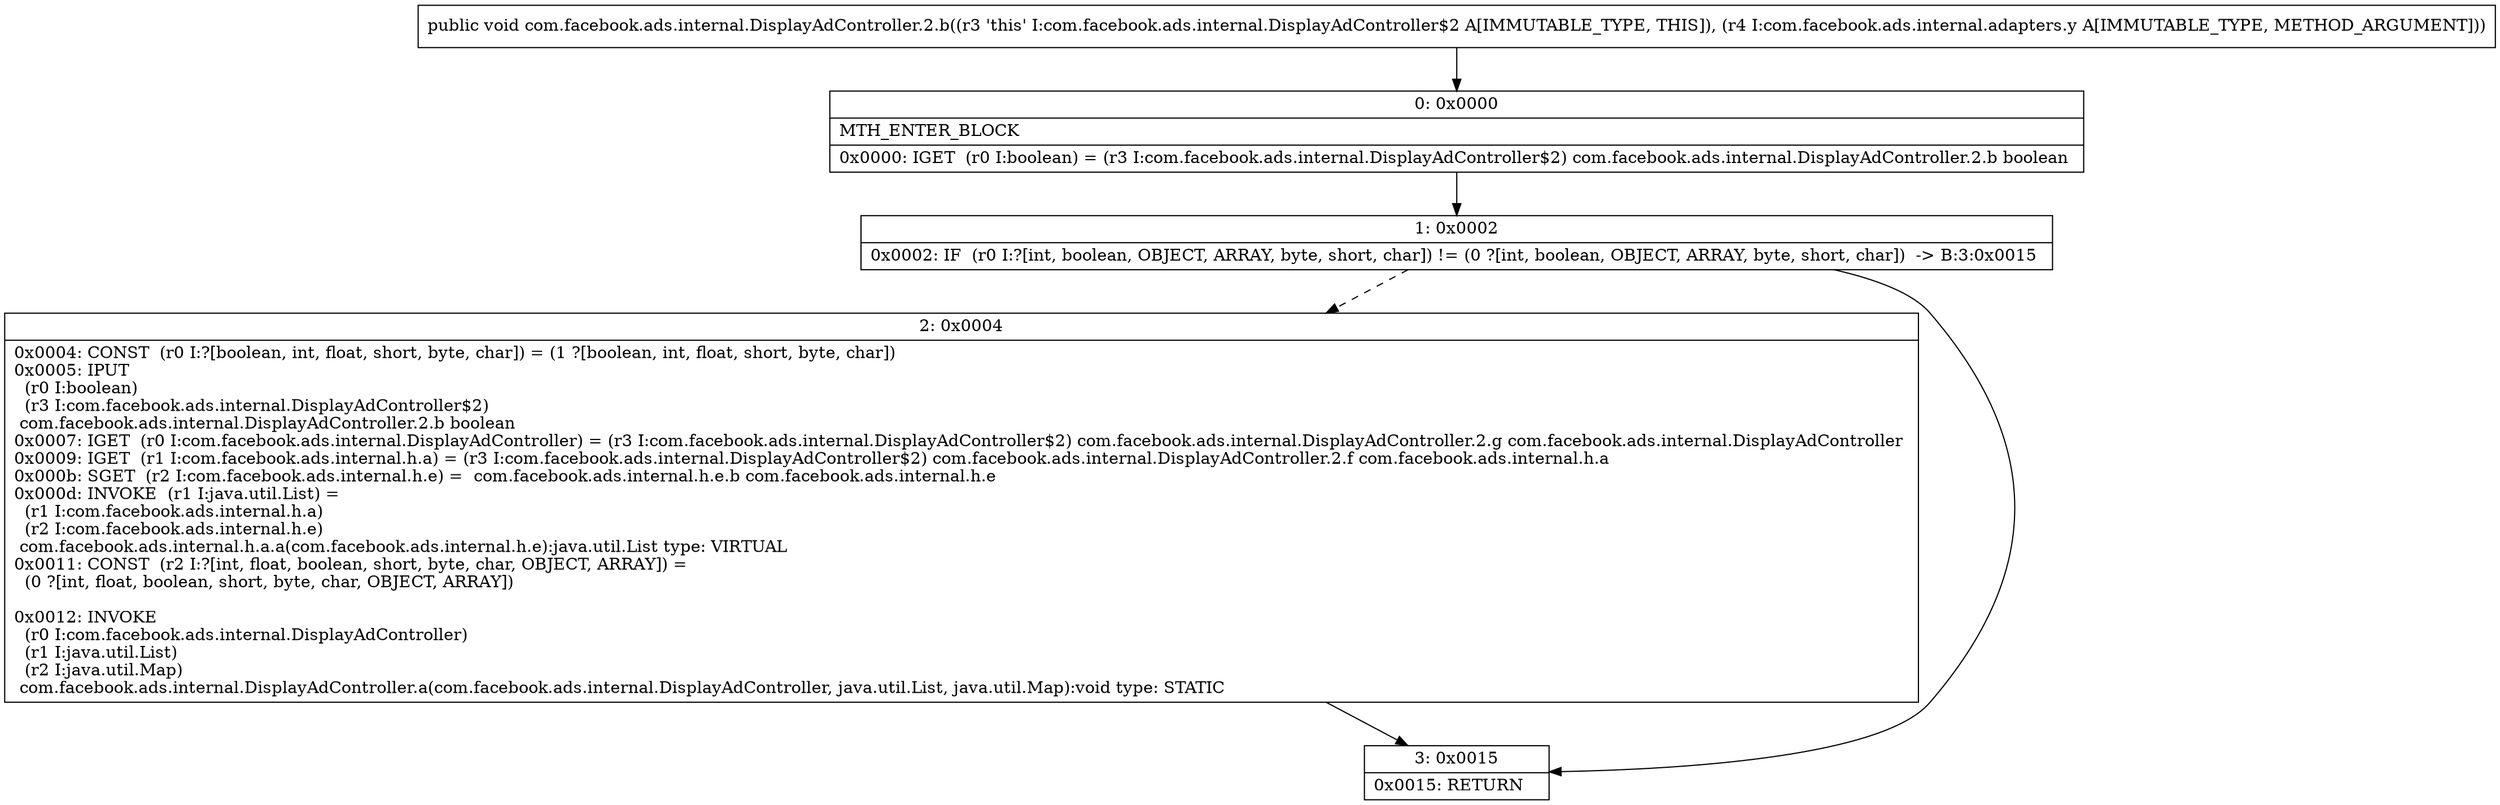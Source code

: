 digraph "CFG forcom.facebook.ads.internal.DisplayAdController.2.b(Lcom\/facebook\/ads\/internal\/adapters\/y;)V" {
Node_0 [shape=record,label="{0\:\ 0x0000|MTH_ENTER_BLOCK\l|0x0000: IGET  (r0 I:boolean) = (r3 I:com.facebook.ads.internal.DisplayAdController$2) com.facebook.ads.internal.DisplayAdController.2.b boolean \l}"];
Node_1 [shape=record,label="{1\:\ 0x0002|0x0002: IF  (r0 I:?[int, boolean, OBJECT, ARRAY, byte, short, char]) != (0 ?[int, boolean, OBJECT, ARRAY, byte, short, char])  \-\> B:3:0x0015 \l}"];
Node_2 [shape=record,label="{2\:\ 0x0004|0x0004: CONST  (r0 I:?[boolean, int, float, short, byte, char]) = (1 ?[boolean, int, float, short, byte, char]) \l0x0005: IPUT  \l  (r0 I:boolean)\l  (r3 I:com.facebook.ads.internal.DisplayAdController$2)\l com.facebook.ads.internal.DisplayAdController.2.b boolean \l0x0007: IGET  (r0 I:com.facebook.ads.internal.DisplayAdController) = (r3 I:com.facebook.ads.internal.DisplayAdController$2) com.facebook.ads.internal.DisplayAdController.2.g com.facebook.ads.internal.DisplayAdController \l0x0009: IGET  (r1 I:com.facebook.ads.internal.h.a) = (r3 I:com.facebook.ads.internal.DisplayAdController$2) com.facebook.ads.internal.DisplayAdController.2.f com.facebook.ads.internal.h.a \l0x000b: SGET  (r2 I:com.facebook.ads.internal.h.e) =  com.facebook.ads.internal.h.e.b com.facebook.ads.internal.h.e \l0x000d: INVOKE  (r1 I:java.util.List) = \l  (r1 I:com.facebook.ads.internal.h.a)\l  (r2 I:com.facebook.ads.internal.h.e)\l com.facebook.ads.internal.h.a.a(com.facebook.ads.internal.h.e):java.util.List type: VIRTUAL \l0x0011: CONST  (r2 I:?[int, float, boolean, short, byte, char, OBJECT, ARRAY]) = \l  (0 ?[int, float, boolean, short, byte, char, OBJECT, ARRAY])\l \l0x0012: INVOKE  \l  (r0 I:com.facebook.ads.internal.DisplayAdController)\l  (r1 I:java.util.List)\l  (r2 I:java.util.Map)\l com.facebook.ads.internal.DisplayAdController.a(com.facebook.ads.internal.DisplayAdController, java.util.List, java.util.Map):void type: STATIC \l}"];
Node_3 [shape=record,label="{3\:\ 0x0015|0x0015: RETURN   \l}"];
MethodNode[shape=record,label="{public void com.facebook.ads.internal.DisplayAdController.2.b((r3 'this' I:com.facebook.ads.internal.DisplayAdController$2 A[IMMUTABLE_TYPE, THIS]), (r4 I:com.facebook.ads.internal.adapters.y A[IMMUTABLE_TYPE, METHOD_ARGUMENT])) }"];
MethodNode -> Node_0;
Node_0 -> Node_1;
Node_1 -> Node_2[style=dashed];
Node_1 -> Node_3;
Node_2 -> Node_3;
}

